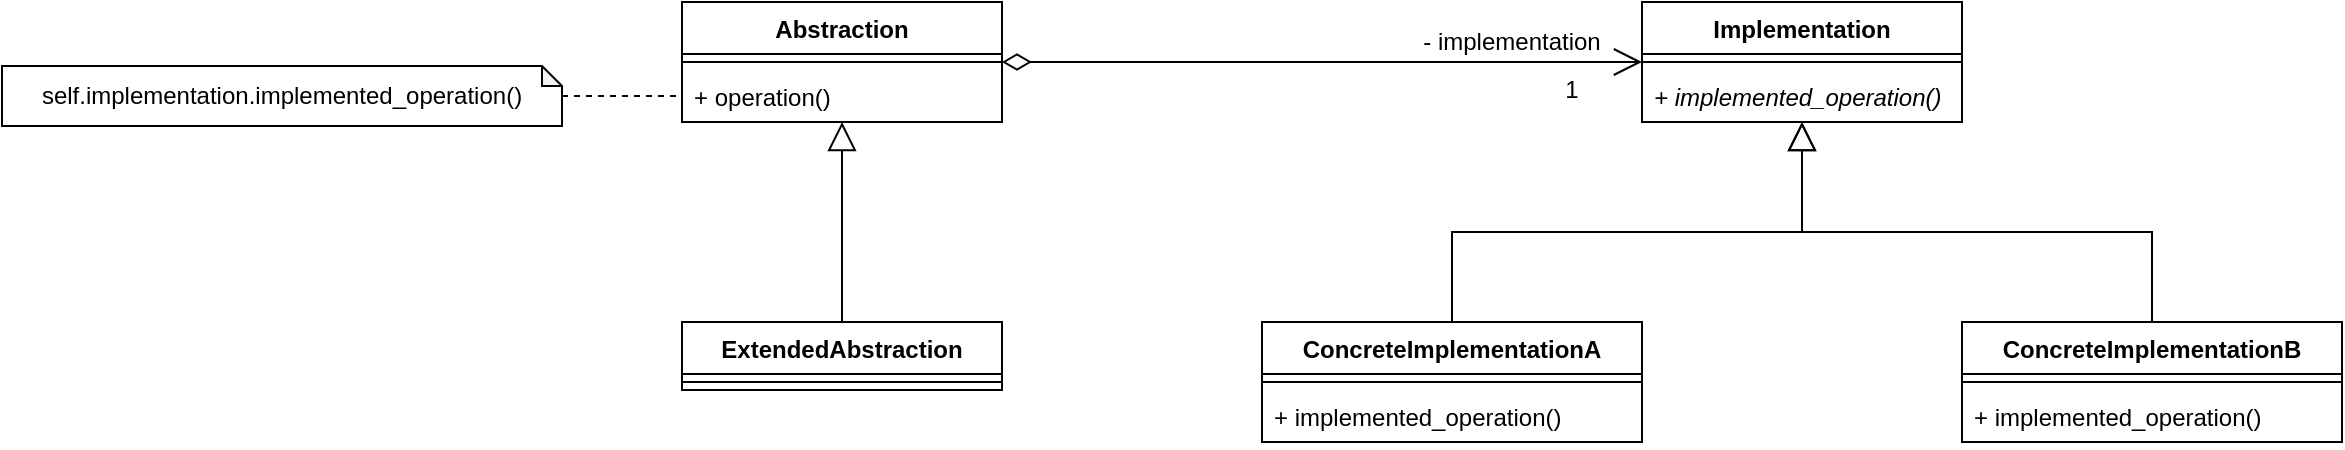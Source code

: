 <mxfile version="13.7.9" type="device"><diagram id="lDYl5xMmojrY3a1qNuZ7" name="Página-1"><mxGraphModel dx="2249" dy="822" grid="1" gridSize="10" guides="1" tooltips="1" connect="1" arrows="1" fold="1" page="1" pageScale="1" pageWidth="827" pageHeight="1169" math="0" shadow="0"><root><mxCell id="0"/><mxCell id="1" parent="0"/><mxCell id="KOxaFzlP2SZVYLpGwGAY-24" style="edgeStyle=orthogonalEdgeStyle;rounded=0;orthogonalLoop=1;jettySize=auto;html=1;endArrow=open;endFill=0;endSize=12;startArrow=diamondThin;startFill=0;startSize=12;" edge="1" parent="1" source="KOxaFzlP2SZVYLpGwGAY-1" target="KOxaFzlP2SZVYLpGwGAY-5"><mxGeometry relative="1" as="geometry"/></mxCell><mxCell id="KOxaFzlP2SZVYLpGwGAY-1" value="Abstraction" style="swimlane;fontStyle=1;align=center;verticalAlign=top;childLayout=stackLayout;horizontal=1;startSize=26;horizontalStack=0;resizeParent=1;resizeParentMax=0;resizeLast=0;collapsible=1;marginBottom=0;" vertex="1" parent="1"><mxGeometry x="160" y="80" width="160" height="60" as="geometry"/></mxCell><mxCell id="KOxaFzlP2SZVYLpGwGAY-3" value="" style="line;strokeWidth=1;fillColor=none;align=left;verticalAlign=middle;spacingTop=-1;spacingLeft=3;spacingRight=3;rotatable=0;labelPosition=right;points=[];portConstraint=eastwest;" vertex="1" parent="KOxaFzlP2SZVYLpGwGAY-1"><mxGeometry y="26" width="160" height="8" as="geometry"/></mxCell><mxCell id="KOxaFzlP2SZVYLpGwGAY-4" value="+ operation()" style="text;strokeColor=none;fillColor=none;align=left;verticalAlign=top;spacingLeft=4;spacingRight=4;overflow=hidden;rotatable=0;points=[[0,0.5],[1,0.5]];portConstraint=eastwest;" vertex="1" parent="KOxaFzlP2SZVYLpGwGAY-1"><mxGeometry y="34" width="160" height="26" as="geometry"/></mxCell><mxCell id="KOxaFzlP2SZVYLpGwGAY-23" style="edgeStyle=orthogonalEdgeStyle;rounded=0;orthogonalLoop=1;jettySize=auto;html=1;exitX=0.5;exitY=0;exitDx=0;exitDy=0;endArrow=block;endFill=0;endSize=12;" edge="1" parent="1" source="KOxaFzlP2SZVYLpGwGAY-17" target="KOxaFzlP2SZVYLpGwGAY-1"><mxGeometry relative="1" as="geometry"/></mxCell><mxCell id="KOxaFzlP2SZVYLpGwGAY-17" value="ExtendedAbstraction" style="swimlane;fontStyle=1;align=center;verticalAlign=top;childLayout=stackLayout;horizontal=1;startSize=26;horizontalStack=0;resizeParent=1;resizeParentMax=0;resizeLast=0;collapsible=1;marginBottom=0;" vertex="1" parent="1"><mxGeometry x="160" y="240" width="160" height="34" as="geometry"/></mxCell><mxCell id="KOxaFzlP2SZVYLpGwGAY-19" value="" style="line;strokeWidth=1;fillColor=none;align=left;verticalAlign=middle;spacingTop=-1;spacingLeft=3;spacingRight=3;rotatable=0;labelPosition=right;points=[];portConstraint=eastwest;" vertex="1" parent="KOxaFzlP2SZVYLpGwGAY-17"><mxGeometry y="26" width="160" height="8" as="geometry"/></mxCell><mxCell id="KOxaFzlP2SZVYLpGwGAY-5" value="Implementation" style="swimlane;fontStyle=1;align=center;verticalAlign=top;childLayout=stackLayout;horizontal=1;startSize=26;horizontalStack=0;resizeParent=1;resizeParentMax=0;resizeLast=0;collapsible=1;marginBottom=0;" vertex="1" parent="1"><mxGeometry x="640" y="80" width="160" height="60" as="geometry"/></mxCell><mxCell id="KOxaFzlP2SZVYLpGwGAY-7" value="" style="line;strokeWidth=1;fillColor=none;align=left;verticalAlign=middle;spacingTop=-1;spacingLeft=3;spacingRight=3;rotatable=0;labelPosition=right;points=[];portConstraint=eastwest;" vertex="1" parent="KOxaFzlP2SZVYLpGwGAY-5"><mxGeometry y="26" width="160" height="8" as="geometry"/></mxCell><mxCell id="KOxaFzlP2SZVYLpGwGAY-8" value="+ implemented_operation()" style="text;strokeColor=none;fillColor=none;align=left;verticalAlign=top;spacingLeft=4;spacingRight=4;overflow=hidden;rotatable=0;points=[[0,0.5],[1,0.5]];portConstraint=eastwest;fontStyle=2" vertex="1" parent="KOxaFzlP2SZVYLpGwGAY-5"><mxGeometry y="34" width="160" height="26" as="geometry"/></mxCell><mxCell id="KOxaFzlP2SZVYLpGwGAY-21" style="edgeStyle=orthogonalEdgeStyle;rounded=0;orthogonalLoop=1;jettySize=auto;html=1;exitX=0.5;exitY=0;exitDx=0;exitDy=0;endSize=12;endArrow=block;endFill=0;" edge="1" parent="1" source="KOxaFzlP2SZVYLpGwGAY-9" target="KOxaFzlP2SZVYLpGwGAY-5"><mxGeometry relative="1" as="geometry"/></mxCell><mxCell id="KOxaFzlP2SZVYLpGwGAY-9" value="ConcreteImplementationA" style="swimlane;fontStyle=1;align=center;verticalAlign=top;childLayout=stackLayout;horizontal=1;startSize=26;horizontalStack=0;resizeParent=1;resizeParentMax=0;resizeLast=0;collapsible=1;marginBottom=0;" vertex="1" parent="1"><mxGeometry x="450" y="240" width="190" height="60" as="geometry"/></mxCell><mxCell id="KOxaFzlP2SZVYLpGwGAY-11" value="" style="line;strokeWidth=1;fillColor=none;align=left;verticalAlign=middle;spacingTop=-1;spacingLeft=3;spacingRight=3;rotatable=0;labelPosition=right;points=[];portConstraint=eastwest;" vertex="1" parent="KOxaFzlP2SZVYLpGwGAY-9"><mxGeometry y="26" width="190" height="8" as="geometry"/></mxCell><mxCell id="KOxaFzlP2SZVYLpGwGAY-12" value="+ implemented_operation()" style="text;strokeColor=none;fillColor=none;align=left;verticalAlign=top;spacingLeft=4;spacingRight=4;overflow=hidden;rotatable=0;points=[[0,0.5],[1,0.5]];portConstraint=eastwest;fontStyle=0" vertex="1" parent="KOxaFzlP2SZVYLpGwGAY-9"><mxGeometry y="34" width="190" height="26" as="geometry"/></mxCell><mxCell id="KOxaFzlP2SZVYLpGwGAY-22" style="edgeStyle=orthogonalEdgeStyle;rounded=0;orthogonalLoop=1;jettySize=auto;html=1;exitX=0.5;exitY=0;exitDx=0;exitDy=0;endArrow=block;endFill=0;endSize=12;" edge="1" parent="1" source="KOxaFzlP2SZVYLpGwGAY-13" target="KOxaFzlP2SZVYLpGwGAY-5"><mxGeometry relative="1" as="geometry"/></mxCell><mxCell id="KOxaFzlP2SZVYLpGwGAY-13" value="ConcreteImplementationB" style="swimlane;fontStyle=1;align=center;verticalAlign=top;childLayout=stackLayout;horizontal=1;startSize=26;horizontalStack=0;resizeParent=1;resizeParentMax=0;resizeLast=0;collapsible=1;marginBottom=0;" vertex="1" parent="1"><mxGeometry x="800" y="240" width="190" height="60" as="geometry"/></mxCell><mxCell id="KOxaFzlP2SZVYLpGwGAY-15" value="" style="line;strokeWidth=1;fillColor=none;align=left;verticalAlign=middle;spacingTop=-1;spacingLeft=3;spacingRight=3;rotatable=0;labelPosition=right;points=[];portConstraint=eastwest;" vertex="1" parent="KOxaFzlP2SZVYLpGwGAY-13"><mxGeometry y="26" width="190" height="8" as="geometry"/></mxCell><mxCell id="KOxaFzlP2SZVYLpGwGAY-16" value="+ implemented_operation()" style="text;strokeColor=none;fillColor=none;align=left;verticalAlign=top;spacingLeft=4;spacingRight=4;overflow=hidden;rotatable=0;points=[[0,0.5],[1,0.5]];portConstraint=eastwest;fontStyle=0" vertex="1" parent="KOxaFzlP2SZVYLpGwGAY-13"><mxGeometry y="34" width="190" height="26" as="geometry"/></mxCell><mxCell id="KOxaFzlP2SZVYLpGwGAY-25" value="- implementation" style="text;html=1;strokeColor=none;fillColor=none;align=center;verticalAlign=middle;whiteSpace=wrap;rounded=0;" vertex="1" parent="1"><mxGeometry x="520" y="90" width="110" height="20" as="geometry"/></mxCell><mxCell id="KOxaFzlP2SZVYLpGwGAY-26" value="1" style="text;html=1;strokeColor=none;fillColor=none;align=center;verticalAlign=middle;whiteSpace=wrap;rounded=0;" vertex="1" parent="1"><mxGeometry x="590" y="114" width="30" height="20" as="geometry"/></mxCell><mxCell id="KOxaFzlP2SZVYLpGwGAY-28" style="edgeStyle=orthogonalEdgeStyle;rounded=0;orthogonalLoop=1;jettySize=auto;html=1;startArrow=none;startFill=0;startSize=12;endArrow=none;endFill=0;endSize=12;dashed=1;" edge="1" parent="1" source="KOxaFzlP2SZVYLpGwGAY-27" target="KOxaFzlP2SZVYLpGwGAY-4"><mxGeometry relative="1" as="geometry"/></mxCell><mxCell id="KOxaFzlP2SZVYLpGwGAY-27" value="self.implementation.implemented_operation()" style="shape=note;whiteSpace=wrap;html=1;backgroundOutline=1;darkOpacity=0.05;size=10;" vertex="1" parent="1"><mxGeometry x="-180" y="112" width="280" height="30" as="geometry"/></mxCell></root></mxGraphModel></diagram></mxfile>
